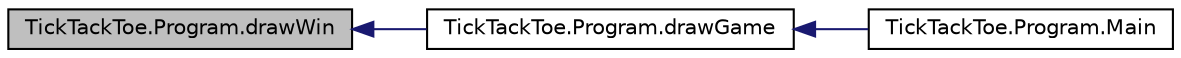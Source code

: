 digraph "TickTackToe.Program.drawWin"
{
  edge [fontname="Helvetica",fontsize="10",labelfontname="Helvetica",labelfontsize="10"];
  node [fontname="Helvetica",fontsize="10",shape=record];
  rankdir="LR";
  Node10 [label="TickTackToe.Program.drawWin",height=0.2,width=0.4,color="black", fillcolor="grey75", style="filled", fontcolor="black"];
  Node10 -> Node11 [dir="back",color="midnightblue",fontsize="10",style="solid",fontname="Helvetica"];
  Node11 [label="TickTackToe.Program.drawGame",height=0.2,width=0.4,color="black", fillcolor="white", style="filled",URL="$class_tick_tack_toe_1_1_program.html#a2be107134bdd63eb6ad345f1fbb04562",tooltip="Draws game or win screen Sets game title "];
  Node11 -> Node12 [dir="back",color="midnightblue",fontsize="10",style="solid",fontname="Helvetica"];
  Node12 [label="TickTackToe.Program.Main",height=0.2,width=0.4,color="black", fillcolor="white", style="filled",URL="$class_tick_tack_toe_1_1_program.html#acd13eea98cec9ab935f158dc9062f084",tooltip="Start game update loop "];
}
